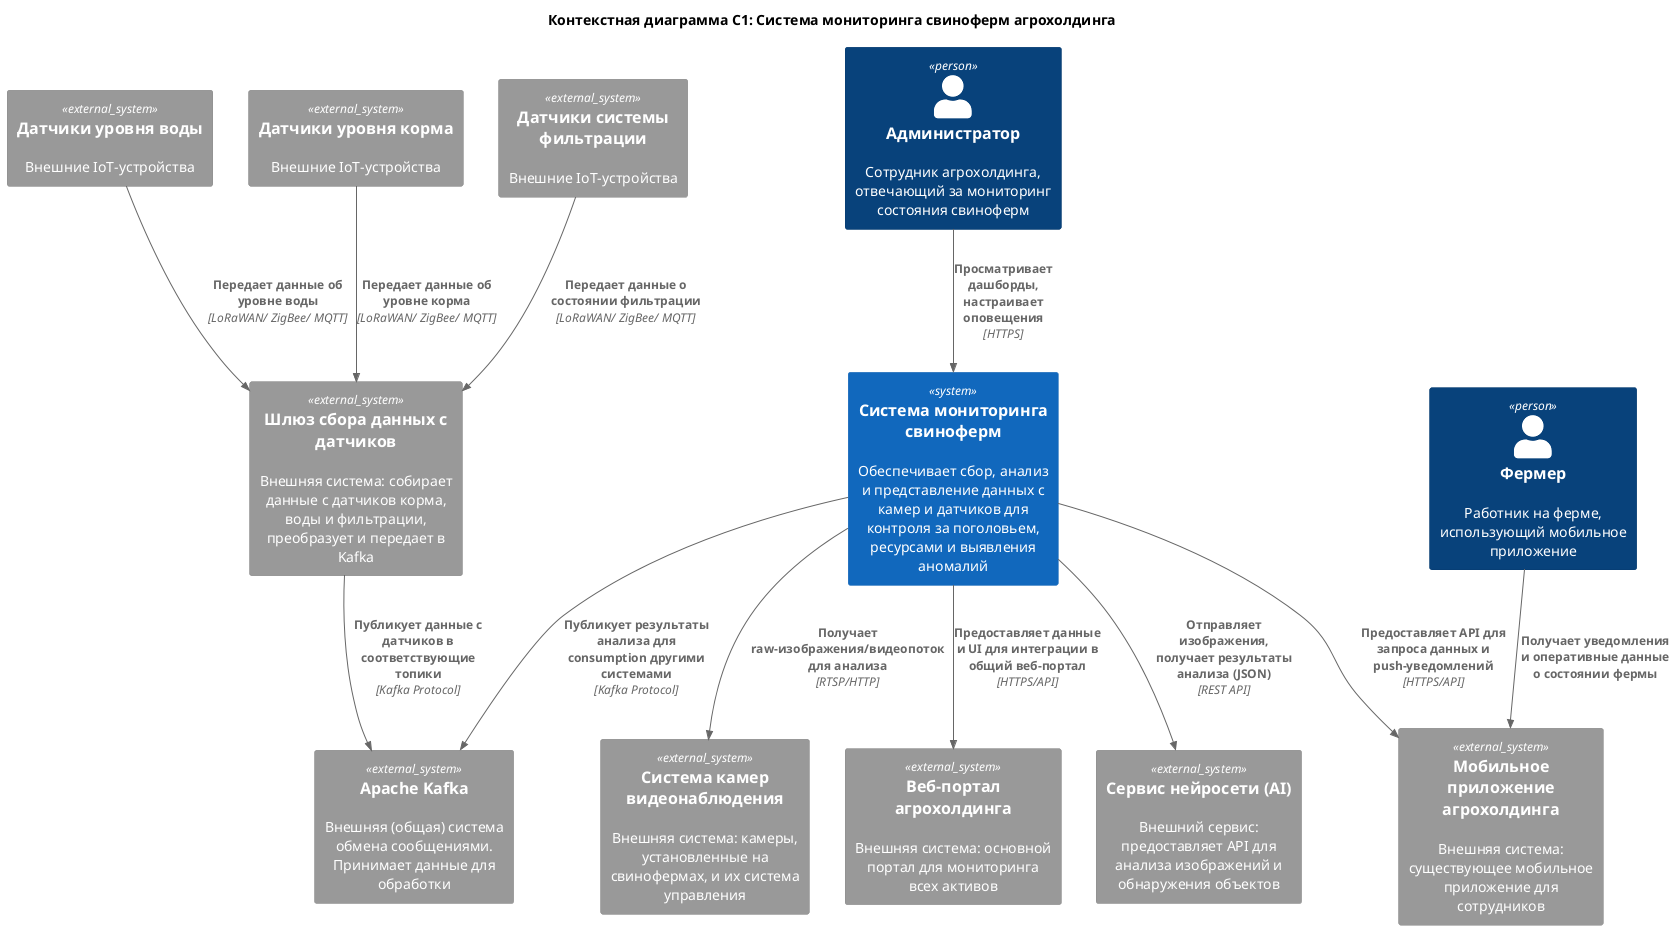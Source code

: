 @startuml
!include <c4/C4_Context>

title Контекстная диаграмма C1: Система мониторинга свиноферм агрохолдинга

Person(admin, "Администратор", "Сотрудник агрохолдинга, отвечающий за мониторинг состояния свиноферм")
Person(farmer, "Фермер", "Работник на ферме, использующий мобильное приложение")

System(swine_monitoring_system, "Система мониторинга свиноферм", "Обеспечивает сбор, анализ и представление данных с камер и датчиков для контроля за поголовьем, ресурсами и выявления аномалий")

System_Ext(camera_system, "Система камер видеонаблюдения", "Внешняя система: камеры, установленные на свинофермах, и их система управления")
System_Ext(sensor_gateway, "Шлюз сбора данных с датчиков", "Внешняя система: собирает данные с датчиков корма, воды и фильтрации, преобразует и передает в Kafka")
System_Ext(ai_provider, "Сервис нейросети (AI)", "Внешний сервис: предоставляет API для анализа изображений и обнаружения объектов")
System_Ext(kafka, "Apache Kafka", "Внешняя (общая) система обмена сообщениями. Принимает данные для обработки")
System_Ext(portal, "Веб-портал агрохолдинга", "Внешняя система: основной портал для мониторинга всех активов")
System_Ext(mobile_app, "Мобильное приложение агрохолдинга", "Внешняя система: существующее мобильное приложение для сотрудников")

System_Ext(water_sensor, "Датчики уровня воды", "Внешние IoT-устройства")
System_Ext(feed_sensor, "Датчики уровня корма", "Внешние IoT-устройства")
System_Ext(filtration_sensor, "Датчики системы фильтрации", "Внешние IoT-устройства")

' Relationships - Пользователи
Rel(admin, swine_monitoring_system, "Просматривает дашборды, настраивает оповещения", "HTTPS")
Rel(farmer, mobile_app, "Получает уведомления и оперативные данные о состоянии фермы")

' Relationships - Взаимодействие с внешними системами
Rel(swine_monitoring_system, camera_system, "Получает raw-изображения/видеопоток для анализа", "RTSP/HTTP")
Rel(swine_monitoring_system, ai_provider, "Отправляет изображения, получает результаты анализа (JSON)", "REST API")
Rel(swine_monitoring_system, kafka, "Публикует результаты анализа для consumption другими системами", "Kafka Protocol")
Rel(swine_monitoring_system, portal, "Предоставляет данные и UI для интеграции в общий веб-портал", "HTTPS/API")
Rel(swine_monitoring_system, mobile_app, "Предоставляет API для запроса данных и push-уведомлений", "HTTPS/API")

' Relationships - Новые связи для датчиков
Rel(water_sensor, sensor_gateway, "Передает данные об уровне воды", "LoRaWAN/ ZigBee/ MQTT")
Rel(feed_sensor, sensor_gateway, "Передает данные об уровне корма", "LoRaWAN/ ZigBee/ MQTT")
Rel(filtration_sensor, sensor_gateway, "Передает данные о состоянии фильтрации", "LoRaWAN/ ZigBee/ MQTT")
Rel(sensor_gateway, kafka, "Публикует данные с датчиков в соответствующие топики", "Kafka Protocol")

' Optional: Highlight the system in focus
@enduml